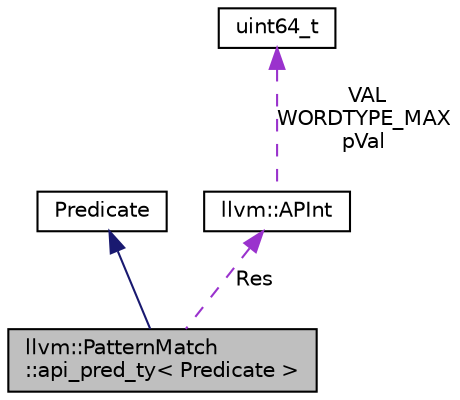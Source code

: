 digraph "llvm::PatternMatch::api_pred_ty&lt; Predicate &gt;"
{
 // LATEX_PDF_SIZE
  bgcolor="transparent";
  edge [fontname="Helvetica",fontsize="10",labelfontname="Helvetica",labelfontsize="10"];
  node [fontname="Helvetica",fontsize="10",shape="box"];
  Node1 [label="llvm::PatternMatch\l::api_pred_ty\< Predicate \>",height=0.2,width=0.4,color="black", fillcolor="grey75", style="filled", fontcolor="black",tooltip="This helper class is used to match scalar and vector constants that satisfy a specified predicate,..."];
  Node2 -> Node1 [dir="back",color="midnightblue",fontsize="10",style="solid",fontname="Helvetica"];
  Node2 [label="Predicate",height=0.2,width=0.4,color="black",tooltip=" "];
  Node3 -> Node1 [dir="back",color="darkorchid3",fontsize="10",style="dashed",label=" Res" ,fontname="Helvetica"];
  Node3 [label="llvm::APInt",height=0.2,width=0.4,color="black",URL="$classllvm_1_1APInt.html",tooltip="Class for arbitrary precision integers."];
  Node4 -> Node3 [dir="back",color="darkorchid3",fontsize="10",style="dashed",label=" VAL\nWORDTYPE_MAX\npVal" ,fontname="Helvetica"];
  Node4 [label="uint64_t",height=0.2,width=0.4,color="black",tooltip=" "];
}

